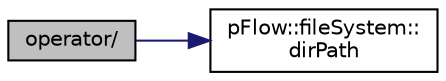 digraph "operator/"
{
 // LATEX_PDF_SIZE
  edge [fontname="Helvetica",fontsize="10",labelfontname="Helvetica",labelfontsize="10"];
  node [fontname="Helvetica",fontsize="10",shape=record];
  rankdir="LR";
  Node1 [label="operator/",height=0.2,width=0.4,color="black", fillcolor="grey75", style="filled", fontcolor="black",tooltip=" "];
  Node1 -> Node2 [color="midnightblue",fontsize="10",style="solid",fontname="Helvetica"];
  Node2 [label="pFlow::fileSystem::\ldirPath",height=0.2,width=0.4,color="black", fillcolor="white", style="filled",URL="$classpFlow_1_1fileSystem.html#aa38071b32f7e36ac484ba59b2c0b0eec",tooltip="Dir part of the path."];
}
